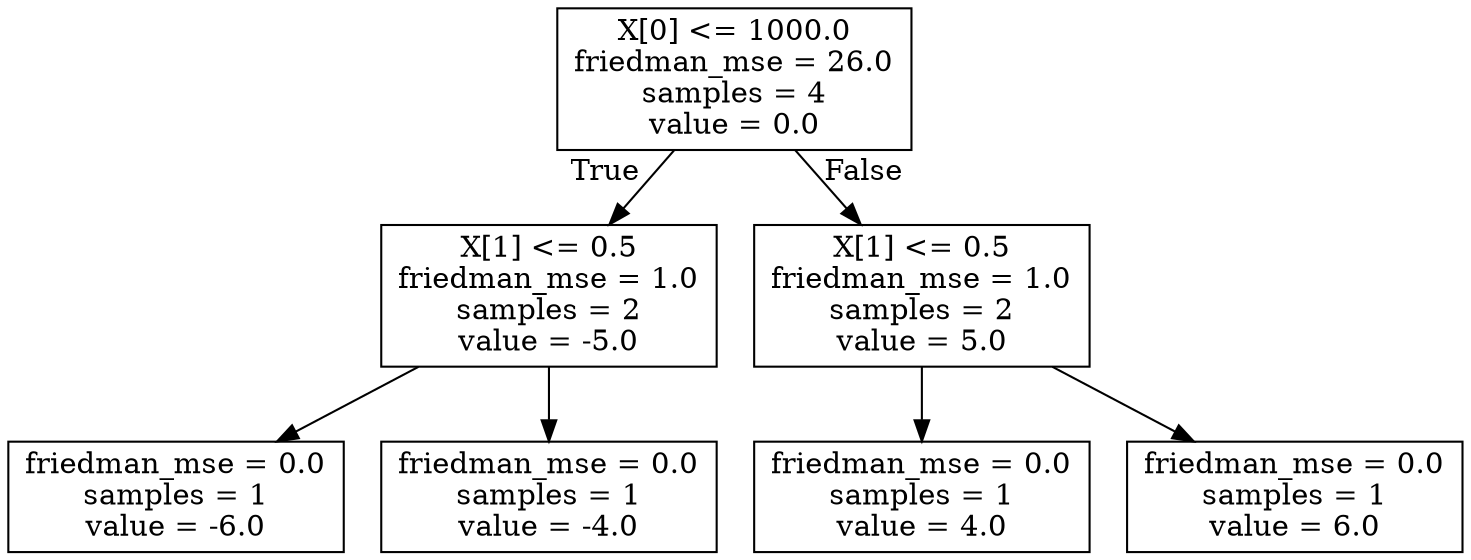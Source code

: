 digraph Tree {
node [shape=box] ;
0 [label="X[0] <= 1000.0\nfriedman_mse = 26.0\nsamples = 4\nvalue = 0.0"] ;
1 [label="X[1] <= 0.5\nfriedman_mse = 1.0\nsamples = 2\nvalue = -5.0"] ;
0 -> 1 [labeldistance=2.5, labelangle=45, headlabel="True"] ;
2 [label="friedman_mse = 0.0\nsamples = 1\nvalue = -6.0"] ;
1 -> 2 ;
3 [label="friedman_mse = 0.0\nsamples = 1\nvalue = -4.0"] ;
1 -> 3 ;
4 [label="X[1] <= 0.5\nfriedman_mse = 1.0\nsamples = 2\nvalue = 5.0"] ;
0 -> 4 [labeldistance=2.5, labelangle=-45, headlabel="False"] ;
5 [label="friedman_mse = 0.0\nsamples = 1\nvalue = 4.0"] ;
4 -> 5 ;
6 [label="friedman_mse = 0.0\nsamples = 1\nvalue = 6.0"] ;
4 -> 6 ;
}